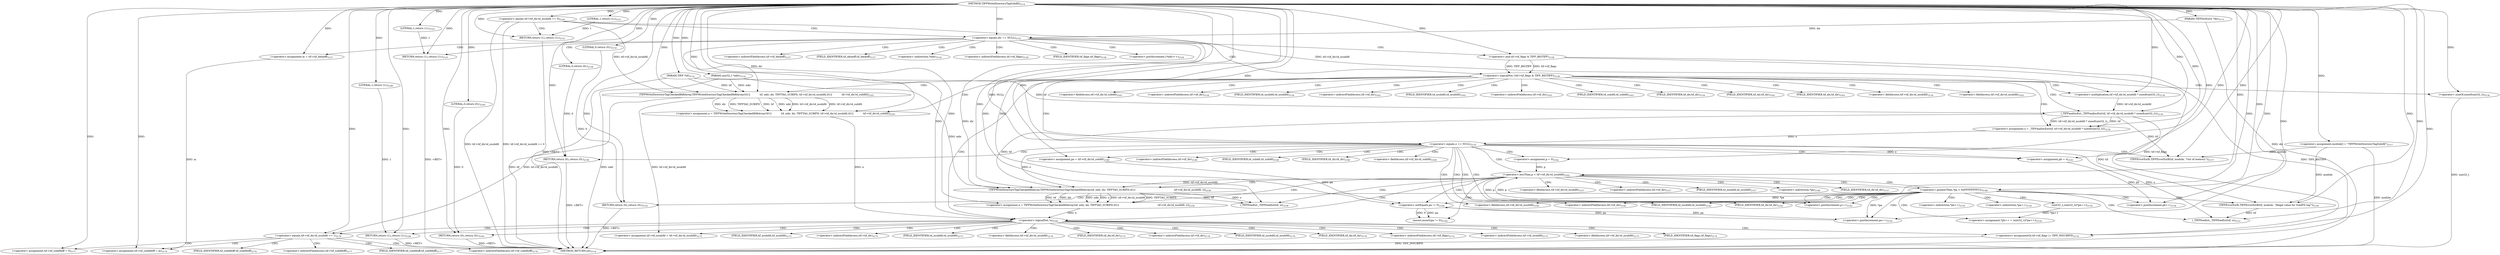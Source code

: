 digraph "TIFFWriteDirectoryTagSubifd" {  
"69649" [label = <(METHOD,TIFFWriteDirectoryTagSubifd)<SUB>2114</SUB>> ]
"69851" [label = <(METHOD_RETURN,int)<SUB>2114</SUB>> ]
"69650" [label = <(PARAM,TIFF *tif)<SUB>2114</SUB>> ]
"69651" [label = <(PARAM,uint32_t *ndir)<SUB>2114</SUB>> ]
"69652" [label = <(PARAM,TIFFDirEntry *dir)<SUB>2115</SUB>> ]
"69655" [label = <(&lt;operator&gt;.assignment,module[] = &quot;TIFFWriteDirectoryTagSubifd&quot;)<SUB>2117</SUB>> ]
"69681" [label = <(&lt;operator&gt;.assignment,m = tif-&gt;tif_dataoff)<SUB>2127</SUB>> ]
"69814" [label = <(&lt;operators&gt;.assignmentOr,tif-&gt;tif_flags |= TIFF_INSUBIFD)<SUB>2174</SUB>> ]
"69819" [label = <(&lt;operator&gt;.assignment,tif-&gt;tif_nsubifd = tif-&gt;tif_dir.td_nsubifd)<SUB>2175</SUB>> ]
"69849" [label = <(RETURN,return (1);,return (1);)<SUB>2180</SUB>> ]
"69661" [label = <(&lt;operator&gt;.equals,tif-&gt;tif_dir.td_nsubifd == 0)<SUB>2120</SUB>> ]
"69672" [label = <(&lt;operator&gt;.equals,dir == NULL)<SUB>2122</SUB>> ]
"69687" [label = <(&lt;operator&gt;.logicalNot,!(tif-&gt;tif_flags &amp; TIFF_BIGTIFF))<SUB>2128</SUB>> ]
"69809" [label = <(&lt;operator&gt;.logicalNot,!n)<SUB>2164</SUB>> ]
"69829" [label = <(&lt;operator&gt;.equals,tif-&gt;tif_dir.td_nsubifd == 1)<SUB>2176</SUB>> ]
"69850" [label = <(LITERAL,1,return (1);)<SUB>2180</SUB>> ]
"69669" [label = <(RETURN,return (1);,return (1);)<SUB>2121</SUB>> ]
"69676" [label = <(&lt;operator&gt;.postIncrement,(*ndir)++)<SUB>2124</SUB>> ]
"69679" [label = <(RETURN,return (1);,return (1);)<SUB>2125</SUB>> ]
"69698" [label = <(&lt;operator&gt;.assignment,o = _TIFFmallocExt(tif, tif-&gt;tif_dir.td_nsubifd * sizeof(uint32_t)))<SUB>2134</SUB>> ]
"69721" [label = <(&lt;operator&gt;.assignment,pa = tif-&gt;tif_dir.td_subifd)<SUB>2140</SUB>> ]
"69728" [label = <(&lt;operator&gt;.assignment,pb = o)<SUB>2141</SUB>> ]
"69773" [label = <(&lt;operator&gt;.assignment,n = TIFFWriteDirectoryTagCheckedIfdArray(tif, ndir, dir, TIFFTAG_SUBIFD,\012                                                 tif-&gt;tif_dir.td_nsubifd, o))<SUB>2156</SUB>> ]
"69786" [label = <(_TIFFfreeExt,_TIFFfreeExt(tif, o))<SUB>2158</SUB>> ]
"69812" [label = <(RETURN,return (0);,return (0);)<SUB>2165</SUB>> ]
"69837" [label = <(&lt;operator&gt;.assignment,tif-&gt;tif_subifdoff = 0)<SUB>2177</SUB>> ]
"69670" [label = <(LITERAL,1,return (1);)<SUB>2121</SUB>> ]
"69680" [label = <(LITERAL,1,return (1);)<SUB>2125</SUB>> ]
"69688" [label = <(&lt;operator&gt;.and,tif-&gt;tif_flags &amp; TIFF_BIGTIFF)<SUB>2128</SUB>> ]
"69711" [label = <(&lt;operator&gt;.equals,o == NULL)<SUB>2135</SUB>> ]
"69736" [label = <(&lt;operator&gt;.lessThan,p &lt; tif-&gt;tif_dir.td_nsubifd)<SUB>2142</SUB>> ]
"69743" [label = <(&lt;operator&gt;.postIncrement,p++)<SUB>2142</SUB>> ]
"69791" [label = <(&lt;operator&gt;.assignment,n = TIFFWriteDirectoryTagCheckedIfd8Array(\012            tif, ndir, dir, TIFFTAG_SUBIFD, tif-&gt;tif_dir.td_nsubifd,\012            tif-&gt;tif_dir.td_subifd))<SUB>2161</SUB>> ]
"69813" [label = <(LITERAL,0,return (0);)<SUB>2165</SUB>> ]
"69844" [label = <(&lt;operator&gt;.assignment,tif-&gt;tif_subifdoff = m)<SUB>2179</SUB>> ]
"69700" [label = <(_TIFFmallocExt,_TIFFmallocExt(tif, tif-&gt;tif_dir.td_nsubifd * sizeof(uint32_t)))<SUB>2134</SUB>> ]
"69715" [label = <(TIFFErrorExtR,TIFFErrorExtR(tif, module, &quot;Out of memory&quot;))<SUB>2137</SUB>> ]
"69719" [label = <(RETURN,return (0);,return (0);)<SUB>2138</SUB>> ]
"69733" [label = <(&lt;operator&gt;.assignment,p = 0)<SUB>2142</SUB>> ]
"69746" [label = <(assert,assert(pa != 0))<SUB>2144</SUB>> ]
"69765" [label = <(&lt;operator&gt;.assignment,*pb++ = (uint32_t)(*pa++))<SUB>2154</SUB>> ]
"69775" [label = <(TIFFWriteDirectoryTagCheckedIfdArray,TIFFWriteDirectoryTagCheckedIfdArray(tif, ndir, dir, TIFFTAG_SUBIFD,\012                                                 tif-&gt;tif_dir.td_nsubifd, o))<SUB>2156</SUB>> ]
"69702" [label = <(&lt;operator&gt;.multiplication,tif-&gt;tif_dir.td_nsubifd * sizeof(uint32_t))<SUB>2134</SUB>> ]
"69720" [label = <(LITERAL,0,return (0);)<SUB>2138</SUB>> ]
"69751" [label = <(&lt;operator&gt;.greaterThan,*pa &gt; 0xFFFFFFFFUL)<SUB>2148</SUB>> ]
"69793" [label = <(TIFFWriteDirectoryTagCheckedIfd8Array,TIFFWriteDirectoryTagCheckedIfd8Array(\012            tif, ndir, dir, TIFFTAG_SUBIFD, tif-&gt;tif_dir.td_nsubifd,\012            tif-&gt;tif_dir.td_subifd))<SUB>2161</SUB>> ]
"69708" [label = <(&lt;operator&gt;.sizeOf,sizeof(uint32_t))<SUB>2134</SUB>> ]
"69747" [label = <(&lt;operator&gt;.notEquals,pa != 0)<SUB>2144</SUB>> ]
"69756" [label = <(TIFFErrorExtR,TIFFErrorExtR(tif, module, &quot;Illegal value for SubIFD tag&quot;))<SUB>2150</SUB>> ]
"69760" [label = <(_TIFFfreeExt,_TIFFfreeExt(tif, o))<SUB>2151</SUB>> ]
"69763" [label = <(RETURN,return (0);,return (0);)<SUB>2152</SUB>> ]
"69769" [label = <(uint32_t,(uint32_t)(*pa++))<SUB>2154</SUB>> ]
"69764" [label = <(LITERAL,0,return (0);)<SUB>2152</SUB>> ]
"69767" [label = <(&lt;operator&gt;.postIncrement,pb++)<SUB>2154</SUB>> ]
"69771" [label = <(&lt;operator&gt;.postIncrement,pa++)<SUB>2154</SUB>> ]
"69683" [label = <(&lt;operator&gt;.indirectFieldAccess,tif-&gt;tif_dataoff)<SUB>2127</SUB>> ]
"69815" [label = <(&lt;operator&gt;.indirectFieldAccess,tif-&gt;tif_flags)<SUB>2174</SUB>> ]
"69820" [label = <(&lt;operator&gt;.indirectFieldAccess,tif-&gt;tif_nsubifd)<SUB>2175</SUB>> ]
"69823" [label = <(&lt;operator&gt;.fieldAccess,tif-&gt;tif_dir.td_nsubifd)<SUB>2175</SUB>> ]
"69685" [label = <(FIELD_IDENTIFIER,tif_dataoff,tif_dataoff)<SUB>2127</SUB>> ]
"69817" [label = <(FIELD_IDENTIFIER,tif_flags,tif_flags)<SUB>2174</SUB>> ]
"69822" [label = <(FIELD_IDENTIFIER,tif_nsubifd,tif_nsubifd)<SUB>2175</SUB>> ]
"69824" [label = <(&lt;operator&gt;.indirectFieldAccess,tif-&gt;tif_dir)<SUB>2175</SUB>> ]
"69827" [label = <(FIELD_IDENTIFIER,td_nsubifd,td_nsubifd)<SUB>2175</SUB>> ]
"69830" [label = <(&lt;operator&gt;.fieldAccess,tif-&gt;tif_dir.td_nsubifd)<SUB>2176</SUB>> ]
"69677" [label = <(&lt;operator&gt;.indirection,*ndir)<SUB>2124</SUB>> ]
"69689" [label = <(&lt;operator&gt;.indirectFieldAccess,tif-&gt;tif_flags)<SUB>2128</SUB>> ]
"69723" [label = <(&lt;operator&gt;.fieldAccess,tif-&gt;tif_dir.td_subifd)<SUB>2140</SUB>> ]
"69826" [label = <(FIELD_IDENTIFIER,tif_dir,tif_dir)<SUB>2175</SUB>> ]
"69831" [label = <(&lt;operator&gt;.indirectFieldAccess,tif-&gt;tif_dir)<SUB>2176</SUB>> ]
"69834" [label = <(FIELD_IDENTIFIER,td_nsubifd,td_nsubifd)<SUB>2176</SUB>> ]
"69838" [label = <(&lt;operator&gt;.indirectFieldAccess,tif-&gt;tif_subifdoff)<SUB>2177</SUB>> ]
"69691" [label = <(FIELD_IDENTIFIER,tif_flags,tif_flags)<SUB>2128</SUB>> ]
"69724" [label = <(&lt;operator&gt;.indirectFieldAccess,tif-&gt;tif_dir)<SUB>2140</SUB>> ]
"69727" [label = <(FIELD_IDENTIFIER,td_subifd,td_subifd)<SUB>2140</SUB>> ]
"69738" [label = <(&lt;operator&gt;.fieldAccess,tif-&gt;tif_dir.td_nsubifd)<SUB>2142</SUB>> ]
"69780" [label = <(&lt;operator&gt;.fieldAccess,tif-&gt;tif_dir.td_nsubifd)<SUB>2157</SUB>> ]
"69833" [label = <(FIELD_IDENTIFIER,tif_dir,tif_dir)<SUB>2176</SUB>> ]
"69840" [label = <(FIELD_IDENTIFIER,tif_subifdoff,tif_subifdoff)<SUB>2177</SUB>> ]
"69845" [label = <(&lt;operator&gt;.indirectFieldAccess,tif-&gt;tif_subifdoff)<SUB>2179</SUB>> ]
"69703" [label = <(&lt;operator&gt;.fieldAccess,tif-&gt;tif_dir.td_nsubifd)<SUB>2134</SUB>> ]
"69726" [label = <(FIELD_IDENTIFIER,tif_dir,tif_dir)<SUB>2140</SUB>> ]
"69739" [label = <(&lt;operator&gt;.indirectFieldAccess,tif-&gt;tif_dir)<SUB>2142</SUB>> ]
"69742" [label = <(FIELD_IDENTIFIER,td_nsubifd,td_nsubifd)<SUB>2142</SUB>> ]
"69766" [label = <(&lt;operator&gt;.indirection,*pb++)<SUB>2154</SUB>> ]
"69781" [label = <(&lt;operator&gt;.indirectFieldAccess,tif-&gt;tif_dir)<SUB>2157</SUB>> ]
"69784" [label = <(FIELD_IDENTIFIER,td_nsubifd,td_nsubifd)<SUB>2157</SUB>> ]
"69798" [label = <(&lt;operator&gt;.fieldAccess,tif-&gt;tif_dir.td_nsubifd)<SUB>2162</SUB>> ]
"69803" [label = <(&lt;operator&gt;.fieldAccess,tif-&gt;tif_dir.td_subifd)<SUB>2163</SUB>> ]
"69847" [label = <(FIELD_IDENTIFIER,tif_subifdoff,tif_subifdoff)<SUB>2179</SUB>> ]
"69704" [label = <(&lt;operator&gt;.indirectFieldAccess,tif-&gt;tif_dir)<SUB>2134</SUB>> ]
"69707" [label = <(FIELD_IDENTIFIER,td_nsubifd,td_nsubifd)<SUB>2134</SUB>> ]
"69741" [label = <(FIELD_IDENTIFIER,tif_dir,tif_dir)<SUB>2142</SUB>> ]
"69752" [label = <(&lt;operator&gt;.indirection,*pa)<SUB>2148</SUB>> ]
"69770" [label = <(&lt;operator&gt;.indirection,*pa++)<SUB>2154</SUB>> ]
"69783" [label = <(FIELD_IDENTIFIER,tif_dir,tif_dir)<SUB>2157</SUB>> ]
"69799" [label = <(&lt;operator&gt;.indirectFieldAccess,tif-&gt;tif_dir)<SUB>2162</SUB>> ]
"69802" [label = <(FIELD_IDENTIFIER,td_nsubifd,td_nsubifd)<SUB>2162</SUB>> ]
"69804" [label = <(&lt;operator&gt;.indirectFieldAccess,tif-&gt;tif_dir)<SUB>2163</SUB>> ]
"69807" [label = <(FIELD_IDENTIFIER,td_subifd,td_subifd)<SUB>2163</SUB>> ]
"69706" [label = <(FIELD_IDENTIFIER,tif_dir,tif_dir)<SUB>2134</SUB>> ]
"69801" [label = <(FIELD_IDENTIFIER,tif_dir,tif_dir)<SUB>2162</SUB>> ]
"69806" [label = <(FIELD_IDENTIFIER,tif_dir,tif_dir)<SUB>2163</SUB>> ]
  "69719" -> "69851"  [ label = "DDG: &lt;RET&gt;"] 
  "69849" -> "69851"  [ label = "DDG: &lt;RET&gt;"] 
  "69812" -> "69851"  [ label = "DDG: &lt;RET&gt;"] 
  "69679" -> "69851"  [ label = "DDG: &lt;RET&gt;"] 
  "69763" -> "69851"  [ label = "DDG: &lt;RET&gt;"] 
  "69669" -> "69851"  [ label = "DDG: &lt;RET&gt;"] 
  "69650" -> "69851"  [ label = "DDG: tif"] 
  "69651" -> "69851"  [ label = "DDG: ndir"] 
  "69652" -> "69851"  [ label = "DDG: dir"] 
  "69655" -> "69851"  [ label = "DDG: module"] 
  "69661" -> "69851"  [ label = "DDG: tif-&gt;tif_dir.td_nsubifd"] 
  "69661" -> "69851"  [ label = "DDG: tif-&gt;tif_dir.td_nsubifd == 0"] 
  "69708" -> "69851"  [ label = "DDG: uint32_t"] 
  "69814" -> "69851"  [ label = "DDG: TIFF_INSUBIFD"] 
  "69688" -> "69851"  [ label = "DDG: TIFF_BIGTIFF"] 
  "69649" -> "69650"  [ label = "DDG: "] 
  "69649" -> "69651"  [ label = "DDG: "] 
  "69649" -> "69652"  [ label = "DDG: "] 
  "69649" -> "69655"  [ label = "DDG: "] 
  "69649" -> "69814"  [ label = "DDG: "] 
  "69793" -> "69819"  [ label = "DDG: tif-&gt;tif_dir.td_nsubifd"] 
  "69850" -> "69849"  [ label = "DDG: 1"] 
  "69649" -> "69849"  [ label = "DDG: "] 
  "69649" -> "69681"  [ label = "DDG: "] 
  "69688" -> "69814"  [ label = "DDG: tif-&gt;tif_flags"] 
  "69649" -> "69850"  [ label = "DDG: "] 
  "69649" -> "69661"  [ label = "DDG: "] 
  "69670" -> "69669"  [ label = "DDG: 1"] 
  "69649" -> "69669"  [ label = "DDG: "] 
  "69652" -> "69672"  [ label = "DDG: dir"] 
  "69649" -> "69672"  [ label = "DDG: "] 
  "69680" -> "69679"  [ label = "DDG: 1"] 
  "69649" -> "69679"  [ label = "DDG: "] 
  "69688" -> "69687"  [ label = "DDG: tif-&gt;tif_flags"] 
  "69688" -> "69687"  [ label = "DDG: TIFF_BIGTIFF"] 
  "69700" -> "69698"  [ label = "DDG: tif"] 
  "69700" -> "69698"  [ label = "DDG: tif-&gt;tif_dir.td_nsubifd * sizeof(uint32_t)"] 
  "69711" -> "69728"  [ label = "DDG: o"] 
  "69649" -> "69728"  [ label = "DDG: "] 
  "69775" -> "69773"  [ label = "DDG: o"] 
  "69775" -> "69773"  [ label = "DDG: tif-&gt;tif_dir.td_nsubifd"] 
  "69775" -> "69773"  [ label = "DDG: TIFFTAG_SUBIFD"] 
  "69775" -> "69773"  [ label = "DDG: tif"] 
  "69775" -> "69773"  [ label = "DDG: dir"] 
  "69775" -> "69773"  [ label = "DDG: ndir"] 
  "69791" -> "69809"  [ label = "DDG: n"] 
  "69773" -> "69809"  [ label = "DDG: n"] 
  "69649" -> "69809"  [ label = "DDG: "] 
  "69813" -> "69812"  [ label = "DDG: 0"] 
  "69649" -> "69812"  [ label = "DDG: "] 
  "69793" -> "69829"  [ label = "DDG: tif-&gt;tif_dir.td_nsubifd"] 
  "69649" -> "69829"  [ label = "DDG: "] 
  "69649" -> "69837"  [ label = "DDG: "] 
  "69649" -> "69670"  [ label = "DDG: "] 
  "69649" -> "69680"  [ label = "DDG: "] 
  "69649" -> "69688"  [ label = "DDG: "] 
  "69649" -> "69698"  [ label = "DDG: "] 
  "69649" -> "69721"  [ label = "DDG: "] 
  "69649" -> "69773"  [ label = "DDG: "] 
  "69775" -> "69786"  [ label = "DDG: tif"] 
  "69649" -> "69786"  [ label = "DDG: "] 
  "69775" -> "69786"  [ label = "DDG: o"] 
  "69793" -> "69791"  [ label = "DDG: ndir"] 
  "69793" -> "69791"  [ label = "DDG: tif-&gt;tif_dir.td_nsubifd"] 
  "69793" -> "69791"  [ label = "DDG: tif-&gt;tif_dir.td_subifd"] 
  "69793" -> "69791"  [ label = "DDG: dir"] 
  "69793" -> "69791"  [ label = "DDG: TIFFTAG_SUBIFD"] 
  "69793" -> "69791"  [ label = "DDG: tif"] 
  "69649" -> "69813"  [ label = "DDG: "] 
  "69681" -> "69844"  [ label = "DDG: m"] 
  "69649" -> "69844"  [ label = "DDG: "] 
  "69650" -> "69700"  [ label = "DDG: tif"] 
  "69649" -> "69700"  [ label = "DDG: "] 
  "69702" -> "69700"  [ label = "DDG: tif-&gt;tif_dir.td_nsubifd"] 
  "69698" -> "69711"  [ label = "DDG: o"] 
  "69649" -> "69711"  [ label = "DDG: "] 
  "69672" -> "69711"  [ label = "DDG: NULL"] 
  "69720" -> "69719"  [ label = "DDG: 0"] 
  "69649" -> "69719"  [ label = "DDG: "] 
  "69649" -> "69733"  [ label = "DDG: "] 
  "69733" -> "69736"  [ label = "DDG: p"] 
  "69743" -> "69736"  [ label = "DDG: p"] 
  "69649" -> "69736"  [ label = "DDG: "] 
  "69736" -> "69743"  [ label = "DDG: p"] 
  "69649" -> "69743"  [ label = "DDG: "] 
  "69769" -> "69765"  [ label = "DDG: *pa++"] 
  "69700" -> "69775"  [ label = "DDG: tif"] 
  "69649" -> "69775"  [ label = "DDG: "] 
  "69651" -> "69775"  [ label = "DDG: ndir"] 
  "69672" -> "69775"  [ label = "DDG: dir"] 
  "69736" -> "69775"  [ label = "DDG: tif-&gt;tif_dir.td_nsubifd"] 
  "69711" -> "69775"  [ label = "DDG: o"] 
  "69649" -> "69791"  [ label = "DDG: "] 
  "69661" -> "69702"  [ label = "DDG: tif-&gt;tif_dir.td_nsubifd"] 
  "69649" -> "69702"  [ label = "DDG: "] 
  "69700" -> "69715"  [ label = "DDG: tif"] 
  "69649" -> "69715"  [ label = "DDG: "] 
  "69655" -> "69715"  [ label = "DDG: module"] 
  "69649" -> "69720"  [ label = "DDG: "] 
  "69747" -> "69746"  [ label = "DDG: pa"] 
  "69747" -> "69746"  [ label = "DDG: 0"] 
  "69650" -> "69793"  [ label = "DDG: tif"] 
  "69649" -> "69793"  [ label = "DDG: "] 
  "69651" -> "69793"  [ label = "DDG: ndir"] 
  "69672" -> "69793"  [ label = "DDG: dir"] 
  "69661" -> "69793"  [ label = "DDG: tif-&gt;tif_dir.td_nsubifd"] 
  "69649" -> "69708"  [ label = "DDG: "] 
  "69721" -> "69747"  [ label = "DDG: pa"] 
  "69751" -> "69747"  [ label = "DDG: *pa"] 
  "69771" -> "69747"  [ label = "DDG: pa"] 
  "69649" -> "69747"  [ label = "DDG: "] 
  "69649" -> "69751"  [ label = "DDG: "] 
  "69764" -> "69763"  [ label = "DDG: 0"] 
  "69649" -> "69763"  [ label = "DDG: "] 
  "69700" -> "69756"  [ label = "DDG: tif"] 
  "69649" -> "69756"  [ label = "DDG: "] 
  "69655" -> "69756"  [ label = "DDG: module"] 
  "69756" -> "69760"  [ label = "DDG: tif"] 
  "69649" -> "69760"  [ label = "DDG: "] 
  "69711" -> "69760"  [ label = "DDG: o"] 
  "69649" -> "69764"  [ label = "DDG: "] 
  "69728" -> "69767"  [ label = "DDG: pb"] 
  "69649" -> "69767"  [ label = "DDG: "] 
  "69747" -> "69771"  [ label = "DDG: pa"] 
  "69751" -> "69771"  [ label = "DDG: *pa"] 
  "69649" -> "69771"  [ label = "DDG: "] 
  "69661" -> "69672"  [ label = "CDG: "] 
  "69661" -> "69669"  [ label = "CDG: "] 
  "69672" -> "69687"  [ label = "CDG: "] 
  "69672" -> "69677"  [ label = "CDG: "] 
  "69672" -> "69676"  [ label = "CDG: "] 
  "69672" -> "69691"  [ label = "CDG: "] 
  "69672" -> "69688"  [ label = "CDG: "] 
  "69672" -> "69683"  [ label = "CDG: "] 
  "69672" -> "69689"  [ label = "CDG: "] 
  "69672" -> "69685"  [ label = "CDG: "] 
  "69672" -> "69679"  [ label = "CDG: "] 
  "69672" -> "69681"  [ label = "CDG: "] 
  "69687" -> "69704"  [ label = "CDG: "] 
  "69687" -> "69707"  [ label = "CDG: "] 
  "69687" -> "69698"  [ label = "CDG: "] 
  "69687" -> "69793"  [ label = "CDG: "] 
  "69687" -> "69809"  [ label = "CDG: "] 
  "69687" -> "69791"  [ label = "CDG: "] 
  "69687" -> "69798"  [ label = "CDG: "] 
  "69687" -> "69807"  [ label = "CDG: "] 
  "69687" -> "69801"  [ label = "CDG: "] 
  "69687" -> "69711"  [ label = "CDG: "] 
  "69687" -> "69802"  [ label = "CDG: "] 
  "69687" -> "69708"  [ label = "CDG: "] 
  "69687" -> "69804"  [ label = "CDG: "] 
  "69687" -> "69799"  [ label = "CDG: "] 
  "69687" -> "69703"  [ label = "CDG: "] 
  "69687" -> "69702"  [ label = "CDG: "] 
  "69687" -> "69700"  [ label = "CDG: "] 
  "69687" -> "69706"  [ label = "CDG: "] 
  "69687" -> "69806"  [ label = "CDG: "] 
  "69687" -> "69803"  [ label = "CDG: "] 
  "69809" -> "69827"  [ label = "CDG: "] 
  "69809" -> "69819"  [ label = "CDG: "] 
  "69809" -> "69826"  [ label = "CDG: "] 
  "69809" -> "69831"  [ label = "CDG: "] 
  "69809" -> "69849"  [ label = "CDG: "] 
  "69809" -> "69824"  [ label = "CDG: "] 
  "69809" -> "69829"  [ label = "CDG: "] 
  "69809" -> "69822"  [ label = "CDG: "] 
  "69809" -> "69834"  [ label = "CDG: "] 
  "69809" -> "69815"  [ label = "CDG: "] 
  "69809" -> "69820"  [ label = "CDG: "] 
  "69809" -> "69830"  [ label = "CDG: "] 
  "69809" -> "69823"  [ label = "CDG: "] 
  "69809" -> "69833"  [ label = "CDG: "] 
  "69809" -> "69812"  [ label = "CDG: "] 
  "69809" -> "69817"  [ label = "CDG: "] 
  "69809" -> "69814"  [ label = "CDG: "] 
  "69829" -> "69844"  [ label = "CDG: "] 
  "69829" -> "69838"  [ label = "CDG: "] 
  "69829" -> "69845"  [ label = "CDG: "] 
  "69829" -> "69847"  [ label = "CDG: "] 
  "69829" -> "69840"  [ label = "CDG: "] 
  "69829" -> "69837"  [ label = "CDG: "] 
  "69711" -> "69724"  [ label = "CDG: "] 
  "69711" -> "69742"  [ label = "CDG: "] 
  "69711" -> "69733"  [ label = "CDG: "] 
  "69711" -> "69715"  [ label = "CDG: "] 
  "69711" -> "69741"  [ label = "CDG: "] 
  "69711" -> "69736"  [ label = "CDG: "] 
  "69711" -> "69721"  [ label = "CDG: "] 
  "69711" -> "69726"  [ label = "CDG: "] 
  "69711" -> "69728"  [ label = "CDG: "] 
  "69711" -> "69719"  [ label = "CDG: "] 
  "69711" -> "69739"  [ label = "CDG: "] 
  "69711" -> "69738"  [ label = "CDG: "] 
  "69711" -> "69723"  [ label = "CDG: "] 
  "69711" -> "69727"  [ label = "CDG: "] 
  "69736" -> "69784"  [ label = "CDG: "] 
  "69736" -> "69752"  [ label = "CDG: "] 
  "69736" -> "69781"  [ label = "CDG: "] 
  "69736" -> "69809"  [ label = "CDG: "] 
  "69736" -> "69751"  [ label = "CDG: "] 
  "69736" -> "69786"  [ label = "CDG: "] 
  "69736" -> "69783"  [ label = "CDG: "] 
  "69736" -> "69780"  [ label = "CDG: "] 
  "69736" -> "69746"  [ label = "CDG: "] 
  "69736" -> "69775"  [ label = "CDG: "] 
  "69736" -> "69747"  [ label = "CDG: "] 
  "69736" -> "69773"  [ label = "CDG: "] 
  "69751" -> "69771"  [ label = "CDG: "] 
  "69751" -> "69742"  [ label = "CDG: "] 
  "69751" -> "69766"  [ label = "CDG: "] 
  "69751" -> "69769"  [ label = "CDG: "] 
  "69751" -> "69767"  [ label = "CDG: "] 
  "69751" -> "69741"  [ label = "CDG: "] 
  "69751" -> "69736"  [ label = "CDG: "] 
  "69751" -> "69756"  [ label = "CDG: "] 
  "69751" -> "69770"  [ label = "CDG: "] 
  "69751" -> "69763"  [ label = "CDG: "] 
  "69751" -> "69739"  [ label = "CDG: "] 
  "69751" -> "69738"  [ label = "CDG: "] 
  "69751" -> "69760"  [ label = "CDG: "] 
  "69751" -> "69765"  [ label = "CDG: "] 
  "69751" -> "69743"  [ label = "CDG: "] 
}
